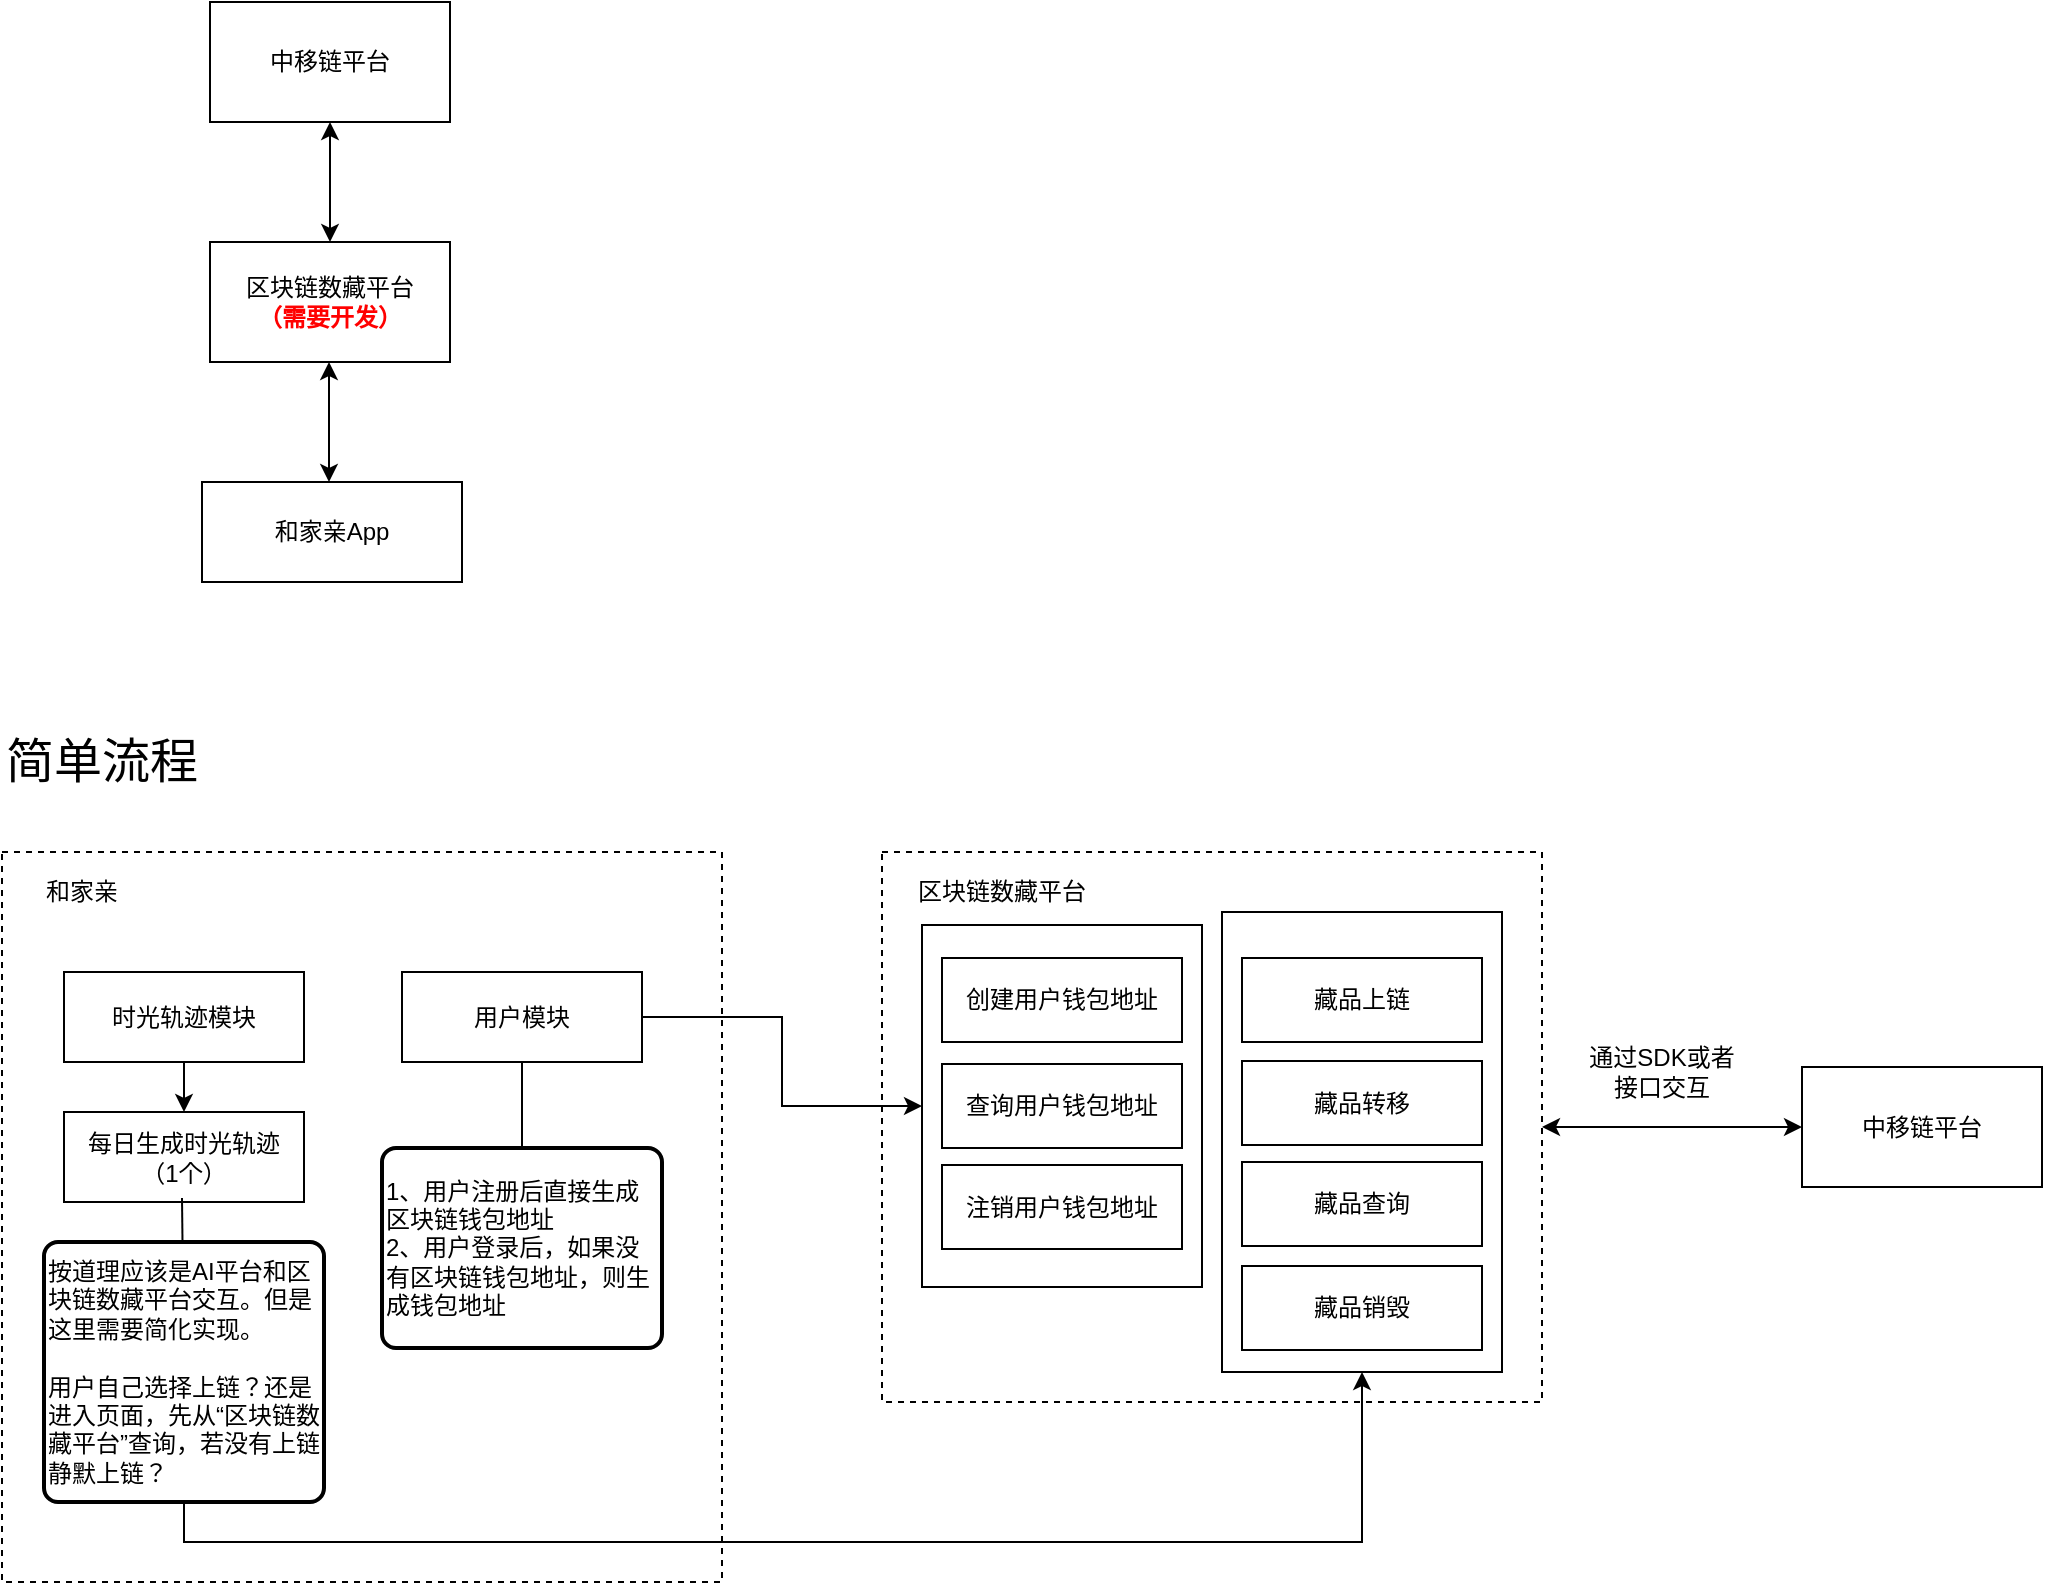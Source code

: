 <mxfile version="20.2.2" type="github">
  <diagram id="oYSICPfImLo-NCTNYdRf" name="第 1 页">
    <mxGraphModel dx="1153" dy="599" grid="1" gridSize="10" guides="1" tooltips="1" connect="1" arrows="1" fold="1" page="1" pageScale="1" pageWidth="827" pageHeight="1169" math="0" shadow="0">
      <root>
        <mxCell id="0" />
        <mxCell id="1" parent="0" />
        <mxCell id="z92oI3uu4lC6RW4nWdfM-62" value="" style="group" vertex="1" connectable="0" parent="1">
          <mxGeometry x="520" y="525" width="330" height="275" as="geometry" />
        </mxCell>
        <mxCell id="z92oI3uu4lC6RW4nWdfM-25" value="" style="rounded=0;whiteSpace=wrap;html=1;dashed=1;fontColor=#000000;" vertex="1" parent="z92oI3uu4lC6RW4nWdfM-62">
          <mxGeometry width="330" height="275" as="geometry" />
        </mxCell>
        <mxCell id="z92oI3uu4lC6RW4nWdfM-27" value="区块链数藏平台" style="text;html=1;strokeColor=none;fillColor=none;align=center;verticalAlign=middle;whiteSpace=wrap;rounded=0;fontColor=#000000;" vertex="1" parent="z92oI3uu4lC6RW4nWdfM-62">
          <mxGeometry y="5" width="120" height="30" as="geometry" />
        </mxCell>
        <mxCell id="z92oI3uu4lC6RW4nWdfM-64" value="" style="rounded=0;whiteSpace=wrap;html=1;fontColor=#000000;" vertex="1" parent="z92oI3uu4lC6RW4nWdfM-62">
          <mxGeometry x="170" y="30" width="140" height="230" as="geometry" />
        </mxCell>
        <mxCell id="z92oI3uu4lC6RW4nWdfM-1" value="和家亲App" style="rounded=0;whiteSpace=wrap;html=1;" vertex="1" parent="1">
          <mxGeometry x="180" y="340" width="130" height="50" as="geometry" />
        </mxCell>
        <mxCell id="z92oI3uu4lC6RW4nWdfM-2" value="区块链数藏平台&lt;br&gt;&lt;b&gt;&lt;font color=&quot;#ff0000&quot;&gt;（需要开发）&lt;/font&gt;&lt;/b&gt;" style="rounded=0;whiteSpace=wrap;html=1;" vertex="1" parent="1">
          <mxGeometry x="184" y="220" width="120" height="60" as="geometry" />
        </mxCell>
        <mxCell id="z92oI3uu4lC6RW4nWdfM-4" value="中移链平台" style="rounded=0;whiteSpace=wrap;html=1;" vertex="1" parent="1">
          <mxGeometry x="184" y="100" width="120" height="60" as="geometry" />
        </mxCell>
        <mxCell id="z92oI3uu4lC6RW4nWdfM-15" value="" style="endArrow=classic;startArrow=classic;html=1;rounded=0;fontColor=#000000;entryX=0.5;entryY=1;entryDx=0;entryDy=0;exitX=0.5;exitY=0;exitDx=0;exitDy=0;" edge="1" parent="1" source="z92oI3uu4lC6RW4nWdfM-2" target="z92oI3uu4lC6RW4nWdfM-4">
          <mxGeometry width="50" height="50" relative="1" as="geometry">
            <mxPoint x="360" y="240" as="sourcePoint" />
            <mxPoint x="410" y="190" as="targetPoint" />
          </mxGeometry>
        </mxCell>
        <mxCell id="z92oI3uu4lC6RW4nWdfM-16" value="" style="endArrow=classic;startArrow=classic;html=1;rounded=0;fontColor=#000000;entryX=0.5;entryY=1;entryDx=0;entryDy=0;exitX=0.5;exitY=0;exitDx=0;exitDy=0;" edge="1" parent="1">
          <mxGeometry width="50" height="50" relative="1" as="geometry">
            <mxPoint x="243.5" y="340" as="sourcePoint" />
            <mxPoint x="243.5" y="280" as="targetPoint" />
          </mxGeometry>
        </mxCell>
        <mxCell id="z92oI3uu4lC6RW4nWdfM-17" value="" style="rounded=0;whiteSpace=wrap;html=1;dashed=1;fontColor=#000000;" vertex="1" parent="1">
          <mxGeometry x="80" y="525" width="360" height="365" as="geometry" />
        </mxCell>
        <mxCell id="z92oI3uu4lC6RW4nWdfM-19" value="和家亲" style="text;html=1;strokeColor=none;fillColor=none;align=center;verticalAlign=middle;whiteSpace=wrap;rounded=0;fontColor=#000000;" vertex="1" parent="1">
          <mxGeometry x="80" y="530" width="80" height="30" as="geometry" />
        </mxCell>
        <mxCell id="z92oI3uu4lC6RW4nWdfM-22" style="edgeStyle=orthogonalEdgeStyle;rounded=0;orthogonalLoop=1;jettySize=auto;html=1;exitX=0.5;exitY=1;exitDx=0;exitDy=0;entryX=0.5;entryY=0;entryDx=0;entryDy=0;fontColor=#000000;" edge="1" parent="1" source="z92oI3uu4lC6RW4nWdfM-20" target="z92oI3uu4lC6RW4nWdfM-21">
          <mxGeometry relative="1" as="geometry" />
        </mxCell>
        <mxCell id="z92oI3uu4lC6RW4nWdfM-20" value="时光轨迹模块" style="rounded=0;whiteSpace=wrap;html=1;fontColor=#000000;" vertex="1" parent="1">
          <mxGeometry x="111" y="585" width="120" height="45" as="geometry" />
        </mxCell>
        <mxCell id="z92oI3uu4lC6RW4nWdfM-21" value="每日生成时光轨迹&lt;br&gt;（1个）" style="rounded=0;whiteSpace=wrap;html=1;fontColor=#000000;" vertex="1" parent="1">
          <mxGeometry x="111" y="655" width="120" height="45" as="geometry" />
        </mxCell>
        <mxCell id="z92oI3uu4lC6RW4nWdfM-46" style="edgeStyle=orthogonalEdgeStyle;rounded=0;orthogonalLoop=1;jettySize=auto;html=1;exitX=1;exitY=0.5;exitDx=0;exitDy=0;fontColor=#000000;" edge="1" parent="1" source="z92oI3uu4lC6RW4nWdfM-23" target="z92oI3uu4lC6RW4nWdfM-45">
          <mxGeometry relative="1" as="geometry" />
        </mxCell>
        <mxCell id="z92oI3uu4lC6RW4nWdfM-23" value="用户模块" style="rounded=0;whiteSpace=wrap;html=1;fontColor=#000000;" vertex="1" parent="1">
          <mxGeometry x="280" y="585" width="120" height="45" as="geometry" />
        </mxCell>
        <mxCell id="z92oI3uu4lC6RW4nWdfM-32" value="中移链平台" style="rounded=0;whiteSpace=wrap;html=1;fontColor=#000000;" vertex="1" parent="1">
          <mxGeometry x="980" y="632.5" width="120" height="60" as="geometry" />
        </mxCell>
        <mxCell id="z92oI3uu4lC6RW4nWdfM-34" value="" style="endArrow=classic;startArrow=classic;html=1;rounded=0;fontColor=#000000;entryX=0;entryY=0.5;entryDx=0;entryDy=0;exitX=1;exitY=0.5;exitDx=0;exitDy=0;" edge="1" parent="1" source="z92oI3uu4lC6RW4nWdfM-25" target="z92oI3uu4lC6RW4nWdfM-32">
          <mxGeometry width="50" height="50" relative="1" as="geometry">
            <mxPoint x="820" y="680" as="sourcePoint" />
            <mxPoint x="870" y="630" as="targetPoint" />
          </mxGeometry>
        </mxCell>
        <mxCell id="z92oI3uu4lC6RW4nWdfM-35" value="通过SDK或者接口交互" style="text;html=1;strokeColor=none;fillColor=none;align=center;verticalAlign=middle;whiteSpace=wrap;rounded=0;fontColor=#000000;" vertex="1" parent="1">
          <mxGeometry x="870" y="620" width="80" height="30" as="geometry" />
        </mxCell>
        <mxCell id="z92oI3uu4lC6RW4nWdfM-44" value="1、用户注册后直接生成区块链钱包地址&lt;br&gt;2、用户登录后，如果没有区块链钱包地址，则生成钱包地址" style="rounded=1;whiteSpace=wrap;html=1;absoluteArcSize=1;arcSize=14;strokeWidth=2;fontColor=#000000;align=left;" vertex="1" parent="1">
          <mxGeometry x="270" y="673" width="140" height="100" as="geometry" />
        </mxCell>
        <mxCell id="z92oI3uu4lC6RW4nWdfM-48" value="" style="endArrow=none;html=1;rounded=0;fontColor=#000000;entryX=0.5;entryY=1;entryDx=0;entryDy=0;exitX=0.5;exitY=0;exitDx=0;exitDy=0;" edge="1" parent="1" source="z92oI3uu4lC6RW4nWdfM-44" target="z92oI3uu4lC6RW4nWdfM-23">
          <mxGeometry width="50" height="50" relative="1" as="geometry">
            <mxPoint x="320" y="680" as="sourcePoint" />
            <mxPoint x="370" y="630" as="targetPoint" />
          </mxGeometry>
        </mxCell>
        <mxCell id="z92oI3uu4lC6RW4nWdfM-49" value="" style="group" vertex="1" connectable="0" parent="1">
          <mxGeometry x="540" y="561.5" width="140" height="181" as="geometry" />
        </mxCell>
        <mxCell id="z92oI3uu4lC6RW4nWdfM-45" value="" style="rounded=0;whiteSpace=wrap;html=1;fontColor=#000000;" vertex="1" parent="z92oI3uu4lC6RW4nWdfM-49">
          <mxGeometry width="140" height="181" as="geometry" />
        </mxCell>
        <mxCell id="z92oI3uu4lC6RW4nWdfM-39" value="查询用户钱包地址" style="rounded=0;whiteSpace=wrap;html=1;fontColor=#000000;" vertex="1" parent="z92oI3uu4lC6RW4nWdfM-49">
          <mxGeometry x="10" y="69.5" width="120" height="42" as="geometry" />
        </mxCell>
        <mxCell id="z92oI3uu4lC6RW4nWdfM-40" value="注销用户钱包地址" style="rounded=0;whiteSpace=wrap;html=1;fontColor=#000000;" vertex="1" parent="z92oI3uu4lC6RW4nWdfM-49">
          <mxGeometry x="10" y="120" width="120" height="42" as="geometry" />
        </mxCell>
        <mxCell id="z92oI3uu4lC6RW4nWdfM-26" value="创建用户钱包地址" style="rounded=0;whiteSpace=wrap;html=1;fontColor=#000000;" vertex="1" parent="z92oI3uu4lC6RW4nWdfM-49">
          <mxGeometry x="10" y="16.5" width="120" height="42" as="geometry" />
        </mxCell>
        <mxCell id="z92oI3uu4lC6RW4nWdfM-50" value="" style="group" vertex="1" connectable="0" parent="1">
          <mxGeometry x="700" y="578" width="120" height="196" as="geometry" />
        </mxCell>
        <mxCell id="z92oI3uu4lC6RW4nWdfM-28" value="藏品上链" style="rounded=0;whiteSpace=wrap;html=1;fontColor=#000000;" vertex="1" parent="z92oI3uu4lC6RW4nWdfM-50">
          <mxGeometry width="120" height="42" as="geometry" />
        </mxCell>
        <mxCell id="z92oI3uu4lC6RW4nWdfM-29" value="藏品转移" style="rounded=0;whiteSpace=wrap;html=1;fontColor=#000000;" vertex="1" parent="z92oI3uu4lC6RW4nWdfM-50">
          <mxGeometry y="51.5" width="120" height="42" as="geometry" />
        </mxCell>
        <mxCell id="z92oI3uu4lC6RW4nWdfM-30" value="藏品查询" style="rounded=0;whiteSpace=wrap;html=1;fontColor=#000000;" vertex="1" parent="z92oI3uu4lC6RW4nWdfM-50">
          <mxGeometry y="102" width="120" height="42" as="geometry" />
        </mxCell>
        <mxCell id="z92oI3uu4lC6RW4nWdfM-31" value="藏品销毁" style="rounded=0;whiteSpace=wrap;html=1;fontColor=#000000;" vertex="1" parent="z92oI3uu4lC6RW4nWdfM-50">
          <mxGeometry y="154" width="120" height="42" as="geometry" />
        </mxCell>
        <mxCell id="z92oI3uu4lC6RW4nWdfM-68" style="edgeStyle=orthogonalEdgeStyle;rounded=0;orthogonalLoop=1;jettySize=auto;html=1;exitX=0.5;exitY=1;exitDx=0;exitDy=0;entryX=0.5;entryY=1;entryDx=0;entryDy=0;fontColor=#000000;" edge="1" parent="1" source="z92oI3uu4lC6RW4nWdfM-65" target="z92oI3uu4lC6RW4nWdfM-64">
          <mxGeometry relative="1" as="geometry" />
        </mxCell>
        <mxCell id="z92oI3uu4lC6RW4nWdfM-65" value="按道理应该是AI平台和区块链数藏平台交互。但是这里需要简化实现。&lt;br&gt;&lt;br&gt;用户自己选择上链？还是进入页面，先从“&lt;span style=&quot;text-align: center;&quot;&gt;区块链数藏平台”查询，若没有上链静默上链？&lt;/span&gt;" style="rounded=1;whiteSpace=wrap;html=1;absoluteArcSize=1;arcSize=14;strokeWidth=2;fontColor=#000000;align=left;" vertex="1" parent="1">
          <mxGeometry x="101" y="720" width="140" height="130" as="geometry" />
        </mxCell>
        <mxCell id="z92oI3uu4lC6RW4nWdfM-67" value="" style="endArrow=none;html=1;rounded=0;fontColor=#000000;" edge="1" parent="1" source="z92oI3uu4lC6RW4nWdfM-65">
          <mxGeometry width="50" height="50" relative="1" as="geometry">
            <mxPoint x="120" y="748" as="sourcePoint" />
            <mxPoint x="170" y="698" as="targetPoint" />
          </mxGeometry>
        </mxCell>
        <mxCell id="z92oI3uu4lC6RW4nWdfM-70" value="&lt;font style=&quot;font-size: 24px;&quot;&gt;简单流程&lt;/font&gt;" style="text;html=1;strokeColor=none;fillColor=none;align=center;verticalAlign=middle;whiteSpace=wrap;rounded=0;fontColor=#000000;" vertex="1" parent="1">
          <mxGeometry x="80" y="460" width="100" height="40" as="geometry" />
        </mxCell>
      </root>
    </mxGraphModel>
  </diagram>
</mxfile>
